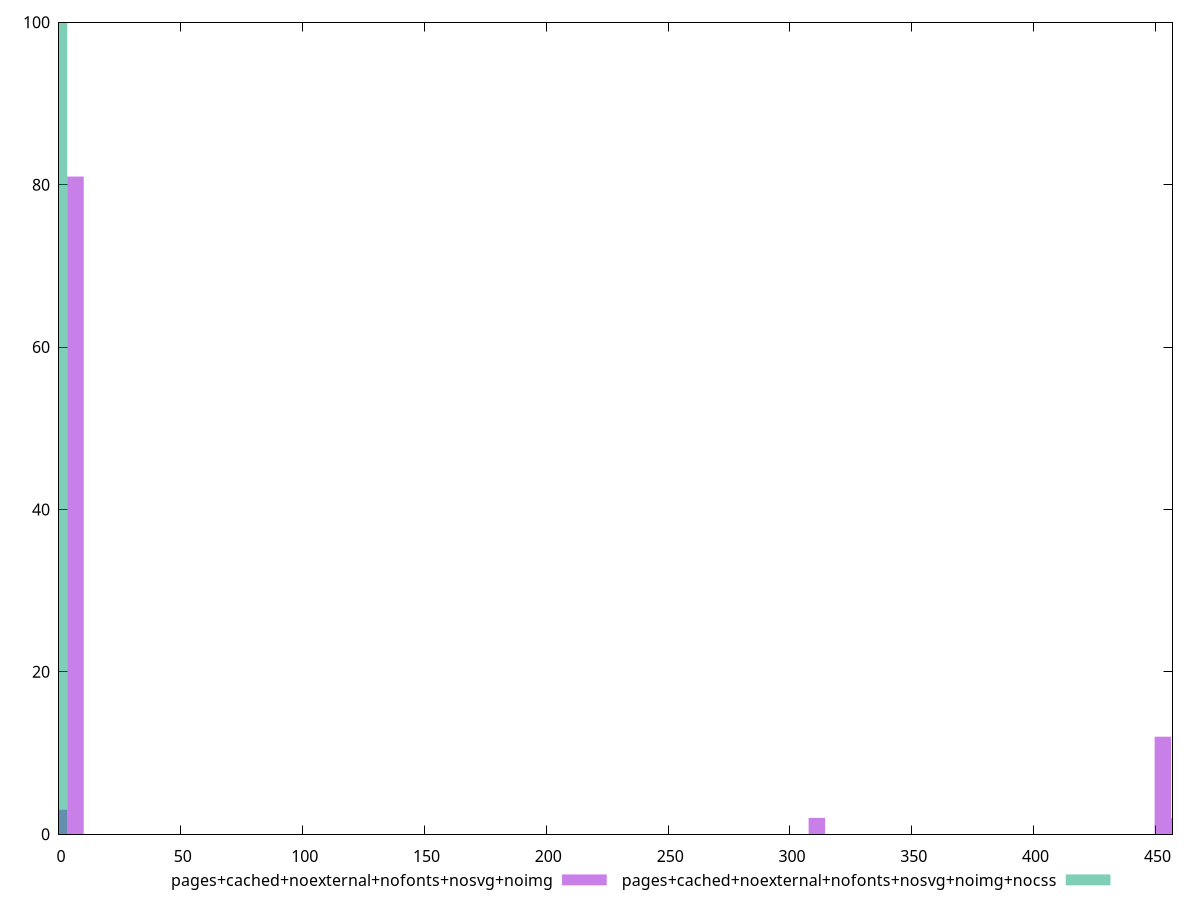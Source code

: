 reset

$pagesCachedNoexternalNofontsNosvgNoimg <<EOF
6.761731948611114 81
453.03604055694467 12
311.0396696361113 2
459.79777250555577 2
0 3
EOF

$pagesCachedNoexternalNofontsNosvgNoimgNocss <<EOF
0 100
EOF

set key outside below
set boxwidth 6.761731948611114
set xrange [0:457]
set yrange [0:100]
set style fill transparent solid 0.5 noborder
set terminal svg size 640, 500 enhanced background rgb 'white'
set output "report_00007_2020-12-11T15:55:29.892Z/render-blocking-resources/comparison/histogram/11_vs_12.svg"

plot $pagesCachedNoexternalNofontsNosvgNoimg title "pages+cached+noexternal+nofonts+nosvg+noimg" with boxes, \
     $pagesCachedNoexternalNofontsNosvgNoimgNocss title "pages+cached+noexternal+nofonts+nosvg+noimg+nocss" with boxes

reset
